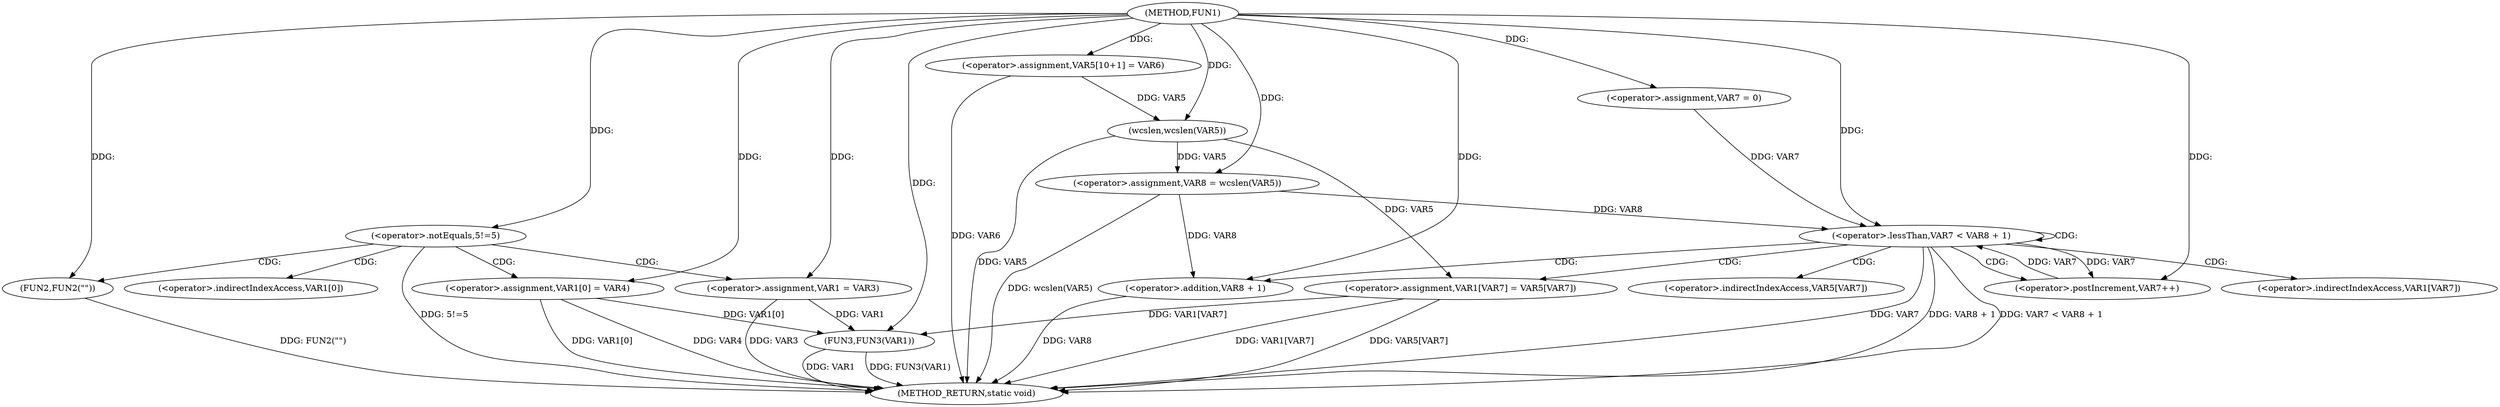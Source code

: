 digraph FUN1 {  
"1000100" [label = "(METHOD,FUN1)" ]
"1000154" [label = "(METHOD_RETURN,static void)" ]
"1000106" [label = "(<operator>.notEquals,5!=5)" ]
"1000110" [label = "(FUN2,FUN2(\"\"))" ]
"1000114" [label = "(<operator>.assignment,VAR1 = VAR3)" ]
"1000117" [label = "(<operator>.assignment,VAR1[0] = VAR4)" ]
"1000124" [label = "(<operator>.assignment,VAR5[10+1] = VAR6)" ]
"1000129" [label = "(<operator>.assignment,VAR8 = wcslen(VAR5))" ]
"1000131" [label = "(wcslen,wcslen(VAR5))" ]
"1000134" [label = "(<operator>.assignment,VAR7 = 0)" ]
"1000137" [label = "(<operator>.lessThan,VAR7 < VAR8 + 1)" ]
"1000139" [label = "(<operator>.addition,VAR8 + 1)" ]
"1000142" [label = "(<operator>.postIncrement,VAR7++)" ]
"1000145" [label = "(<operator>.assignment,VAR1[VAR7] = VAR5[VAR7])" ]
"1000152" [label = "(FUN3,FUN3(VAR1))" ]
"1000118" [label = "(<operator>.indirectIndexAccess,VAR1[0])" ]
"1000146" [label = "(<operator>.indirectIndexAccess,VAR1[VAR7])" ]
"1000149" [label = "(<operator>.indirectIndexAccess,VAR5[VAR7])" ]
  "1000124" -> "1000154"  [ label = "DDG: VAR6"] 
  "1000117" -> "1000154"  [ label = "DDG: VAR4"] 
  "1000145" -> "1000154"  [ label = "DDG: VAR5[VAR7]"] 
  "1000152" -> "1000154"  [ label = "DDG: VAR1"] 
  "1000117" -> "1000154"  [ label = "DDG: VAR1[0]"] 
  "1000110" -> "1000154"  [ label = "DDG: FUN2(\"\")"] 
  "1000137" -> "1000154"  [ label = "DDG: VAR7"] 
  "1000145" -> "1000154"  [ label = "DDG: VAR1[VAR7]"] 
  "1000114" -> "1000154"  [ label = "DDG: VAR3"] 
  "1000131" -> "1000154"  [ label = "DDG: VAR5"] 
  "1000137" -> "1000154"  [ label = "DDG: VAR8 + 1"] 
  "1000139" -> "1000154"  [ label = "DDG: VAR8"] 
  "1000152" -> "1000154"  [ label = "DDG: FUN3(VAR1)"] 
  "1000137" -> "1000154"  [ label = "DDG: VAR7 < VAR8 + 1"] 
  "1000106" -> "1000154"  [ label = "DDG: 5!=5"] 
  "1000129" -> "1000154"  [ label = "DDG: wcslen(VAR5)"] 
  "1000100" -> "1000106"  [ label = "DDG: "] 
  "1000100" -> "1000110"  [ label = "DDG: "] 
  "1000100" -> "1000114"  [ label = "DDG: "] 
  "1000100" -> "1000117"  [ label = "DDG: "] 
  "1000100" -> "1000124"  [ label = "DDG: "] 
  "1000131" -> "1000129"  [ label = "DDG: VAR5"] 
  "1000100" -> "1000129"  [ label = "DDG: "] 
  "1000124" -> "1000131"  [ label = "DDG: VAR5"] 
  "1000100" -> "1000131"  [ label = "DDG: "] 
  "1000100" -> "1000134"  [ label = "DDG: "] 
  "1000134" -> "1000137"  [ label = "DDG: VAR7"] 
  "1000142" -> "1000137"  [ label = "DDG: VAR7"] 
  "1000100" -> "1000137"  [ label = "DDG: "] 
  "1000129" -> "1000137"  [ label = "DDG: VAR8"] 
  "1000129" -> "1000139"  [ label = "DDG: VAR8"] 
  "1000100" -> "1000139"  [ label = "DDG: "] 
  "1000137" -> "1000142"  [ label = "DDG: VAR7"] 
  "1000100" -> "1000142"  [ label = "DDG: "] 
  "1000131" -> "1000145"  [ label = "DDG: VAR5"] 
  "1000114" -> "1000152"  [ label = "DDG: VAR1"] 
  "1000117" -> "1000152"  [ label = "DDG: VAR1[0]"] 
  "1000145" -> "1000152"  [ label = "DDG: VAR1[VAR7]"] 
  "1000100" -> "1000152"  [ label = "DDG: "] 
  "1000106" -> "1000110"  [ label = "CDG: "] 
  "1000106" -> "1000117"  [ label = "CDG: "] 
  "1000106" -> "1000114"  [ label = "CDG: "] 
  "1000106" -> "1000118"  [ label = "CDG: "] 
  "1000137" -> "1000142"  [ label = "CDG: "] 
  "1000137" -> "1000137"  [ label = "CDG: "] 
  "1000137" -> "1000145"  [ label = "CDG: "] 
  "1000137" -> "1000139"  [ label = "CDG: "] 
  "1000137" -> "1000146"  [ label = "CDG: "] 
  "1000137" -> "1000149"  [ label = "CDG: "] 
}
